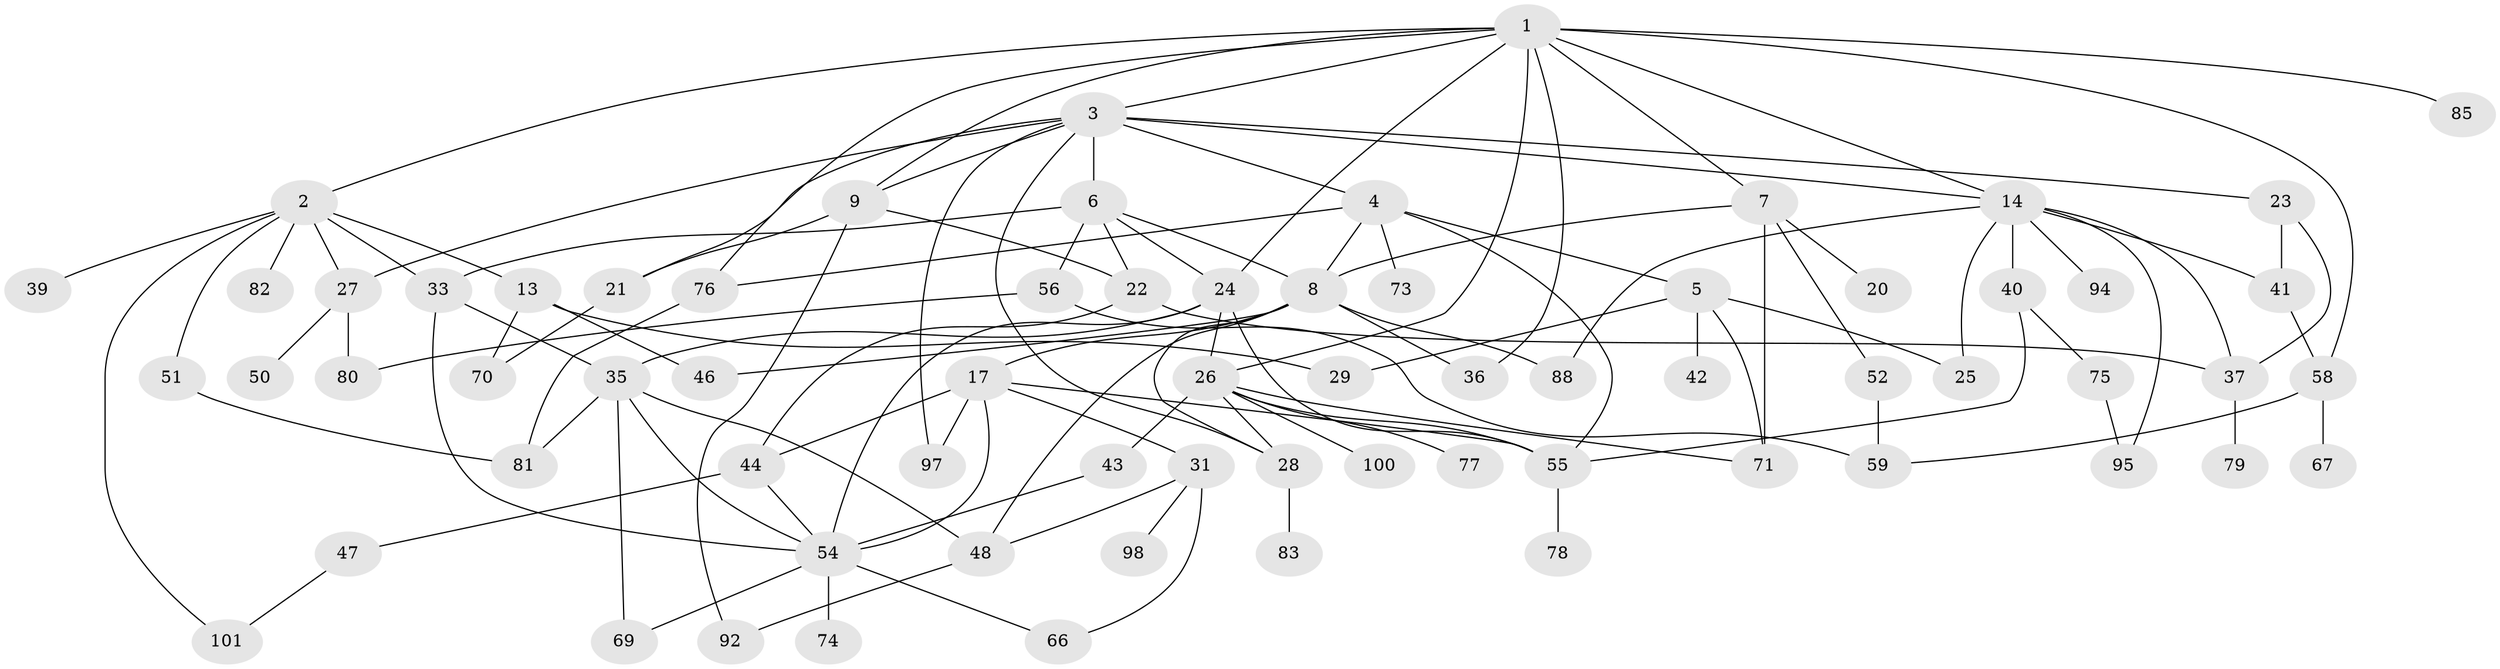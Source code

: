 // original degree distribution, {8: 0.019801980198019802, 5: 0.07920792079207921, 12: 0.009900990099009901, 4: 0.16831683168316833, 6: 0.019801980198019802, 7: 0.019801980198019802, 1: 0.21782178217821782, 3: 0.21782178217821782, 2: 0.24752475247524752}
// Generated by graph-tools (version 1.1) at 2025/10/02/27/25 16:10:51]
// undirected, 69 vertices, 117 edges
graph export_dot {
graph [start="1"]
  node [color=gray90,style=filled];
  1 [super="+10"];
  2 [super="+12"];
  3 [super="+11"];
  4 [super="+61"];
  5 [super="+16"];
  6 [super="+15"];
  7 [super="+45"];
  8 [super="+18"];
  9 [super="+38"];
  13 [super="+34"];
  14 [super="+32"];
  17 [super="+19"];
  20 [super="+65"];
  21 [super="+93"];
  22;
  23;
  24 [super="+30"];
  25;
  26 [super="+53"];
  27 [super="+68"];
  28 [super="+49"];
  29;
  31 [super="+60"];
  33;
  35 [super="+86"];
  36;
  37 [super="+72"];
  39 [super="+64"];
  40 [super="+63"];
  41 [super="+84"];
  42;
  43;
  44;
  46 [super="+62"];
  47;
  48 [super="+96"];
  50;
  51;
  52 [super="+99"];
  54 [super="+57"];
  55 [super="+90"];
  56;
  58;
  59;
  66;
  67;
  69;
  70;
  71;
  73;
  74;
  75 [super="+87"];
  76;
  77;
  78;
  79;
  80 [super="+89"];
  81 [super="+91"];
  82;
  83;
  85;
  88;
  92;
  94;
  95;
  97;
  98;
  100;
  101;
  1 -- 2;
  1 -- 3;
  1 -- 7;
  1 -- 85;
  1 -- 24;
  1 -- 76;
  1 -- 9;
  1 -- 36;
  1 -- 58;
  1 -- 26;
  1 -- 14;
  2 -- 27;
  2 -- 39;
  2 -- 51;
  2 -- 33;
  2 -- 82;
  2 -- 101;
  2 -- 13;
  3 -- 4;
  3 -- 6 [weight=2];
  3 -- 9;
  3 -- 14;
  3 -- 21;
  3 -- 23;
  3 -- 97;
  3 -- 28;
  3 -- 27;
  4 -- 5;
  4 -- 8;
  4 -- 73;
  4 -- 76;
  4 -- 55;
  5 -- 42;
  5 -- 71;
  5 -- 25;
  5 -- 29;
  6 -- 24;
  6 -- 8;
  6 -- 22;
  6 -- 56;
  6 -- 33;
  7 -- 20;
  7 -- 52;
  7 -- 71;
  7 -- 8;
  8 -- 17;
  8 -- 88;
  8 -- 28;
  8 -- 48;
  8 -- 36;
  8 -- 46;
  9 -- 22;
  9 -- 21;
  9 -- 92;
  13 -- 70;
  13 -- 29;
  13 -- 46;
  14 -- 25;
  14 -- 40;
  14 -- 94;
  14 -- 88;
  14 -- 41;
  14 -- 37;
  14 -- 95;
  17 -- 97;
  17 -- 44;
  17 -- 54;
  17 -- 31;
  17 -- 55;
  21 -- 70;
  22 -- 44;
  22 -- 37;
  23 -- 41;
  23 -- 37;
  24 -- 55;
  24 -- 26;
  24 -- 35;
  24 -- 54;
  26 -- 28;
  26 -- 43;
  26 -- 55;
  26 -- 100;
  26 -- 77;
  26 -- 71;
  27 -- 50;
  27 -- 80;
  28 -- 83;
  31 -- 66;
  31 -- 98;
  31 -- 48;
  33 -- 54;
  33 -- 35;
  35 -- 69;
  35 -- 81;
  35 -- 54;
  35 -- 48;
  37 -- 79;
  40 -- 75;
  40 -- 55;
  41 -- 58;
  43 -- 54;
  44 -- 47;
  44 -- 54;
  47 -- 101;
  48 -- 92;
  51 -- 81;
  52 -- 59;
  54 -- 66;
  54 -- 69;
  54 -- 74;
  55 -- 78;
  56 -- 59;
  56 -- 80;
  58 -- 67;
  58 -- 59;
  75 -- 95;
  76 -- 81;
}
